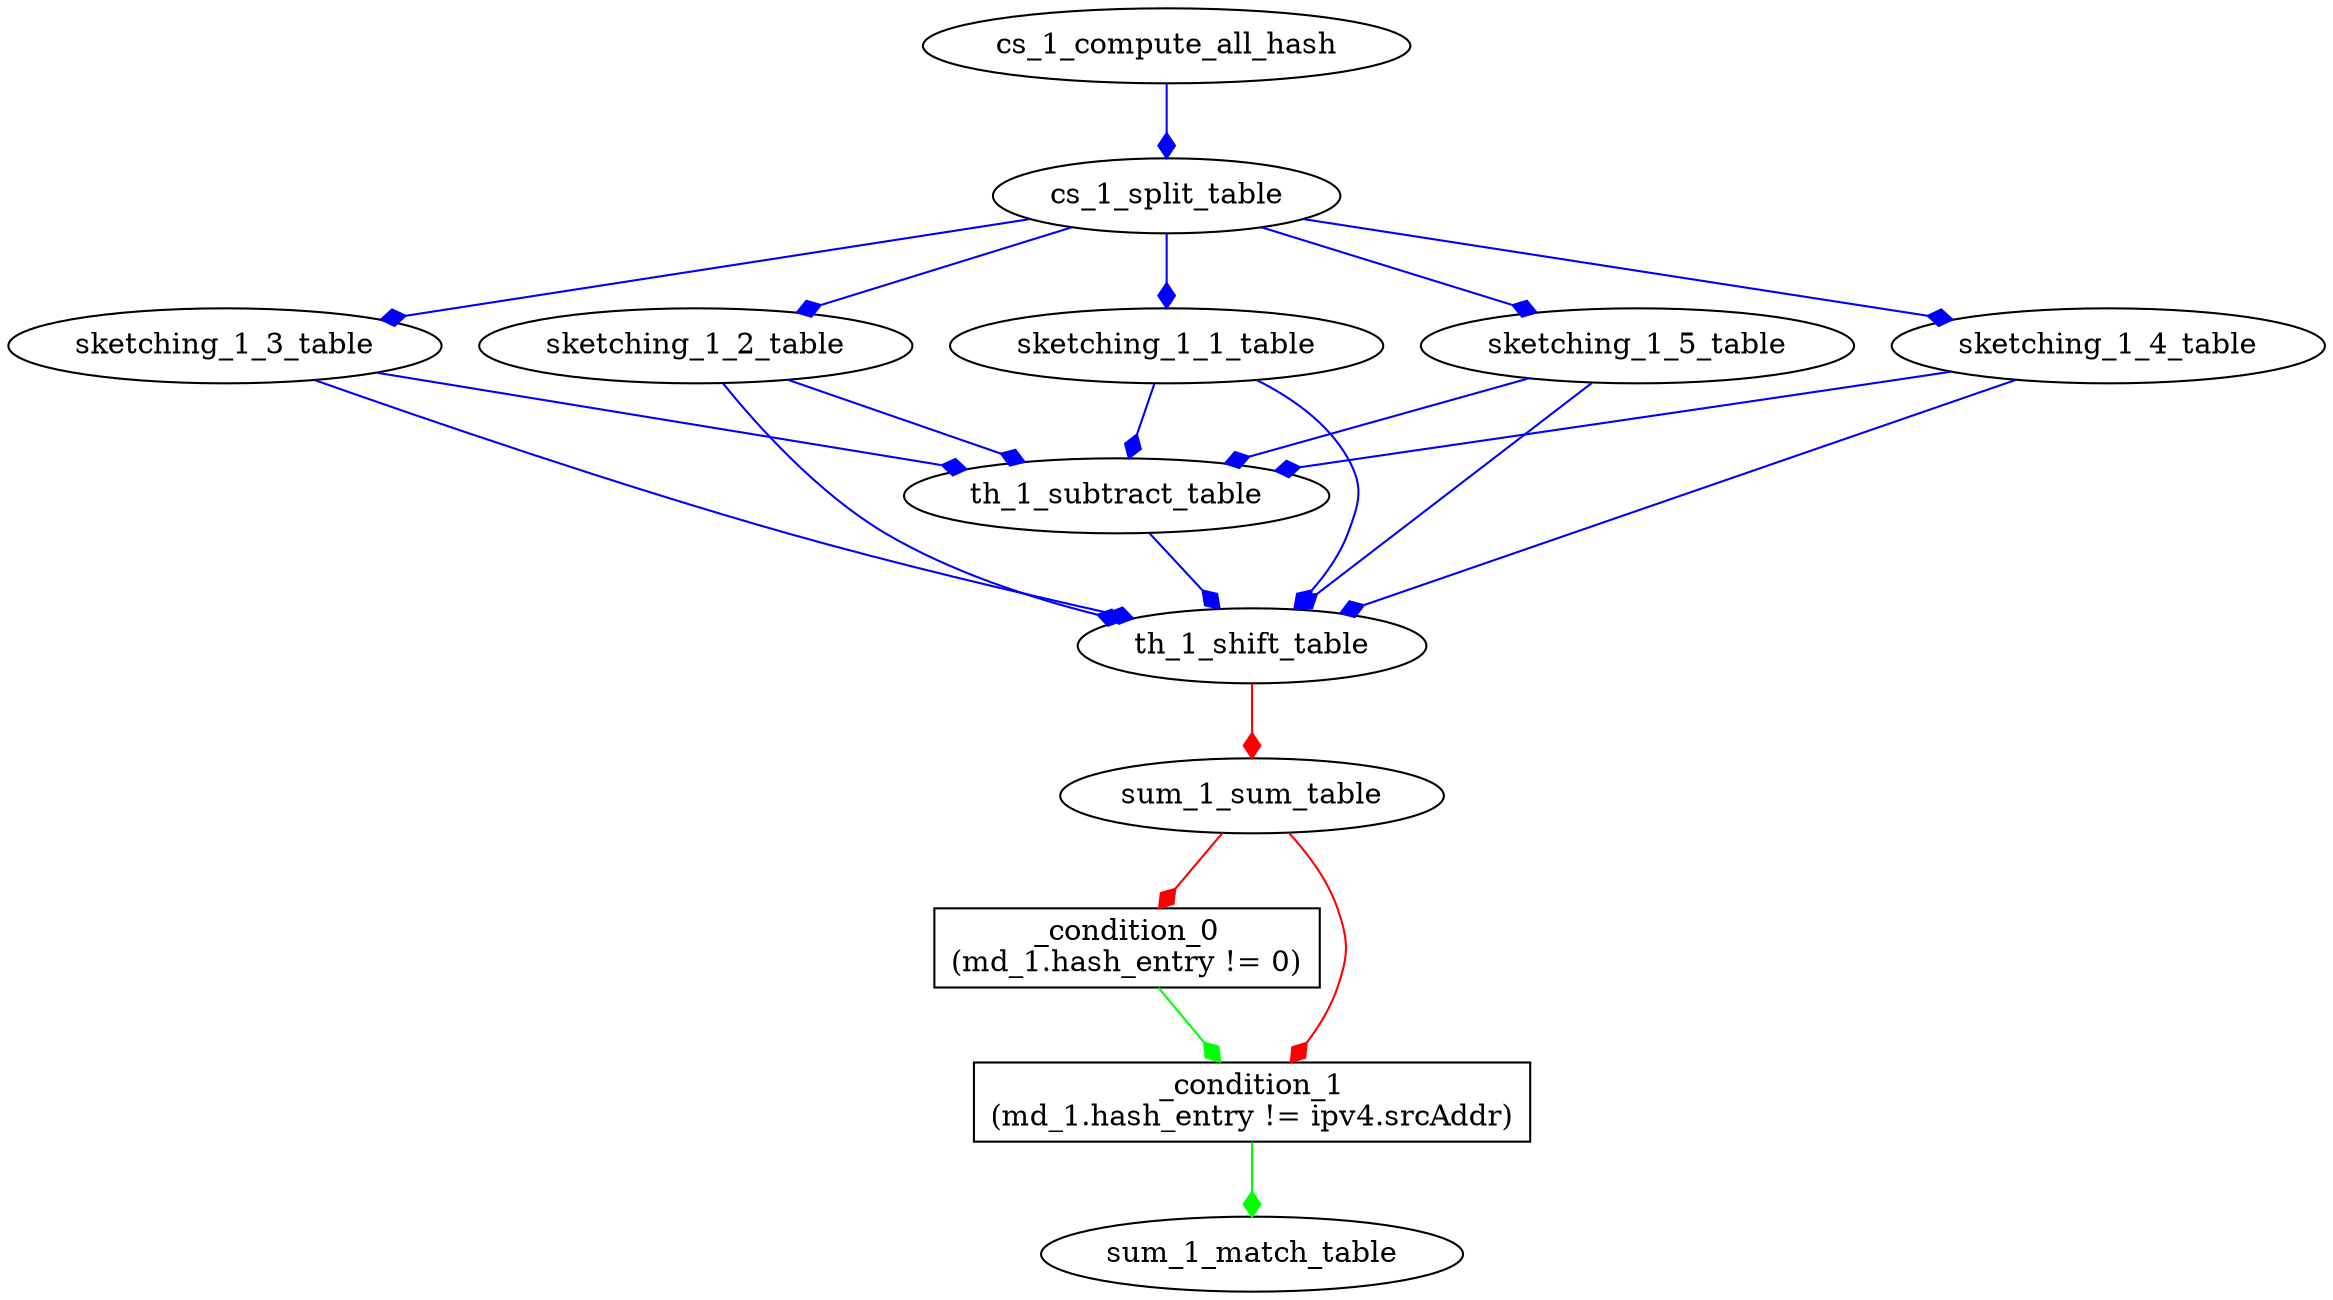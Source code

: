 digraph ingress {
_condition_0 [shape=box label="_condition_0\n(md_1.hash_entry != 0)"];
_condition_1 [shape=box label="_condition_1\n(md_1.hash_entry != ipv4.srcAddr)"];
sketching_1_3_table -> th_1_subtract_table [color=blue  arrowhead = diamond];
sketching_1_3_table -> th_1_shift_table [color=blue  arrowhead = diamond];
sketching_1_2_table -> th_1_subtract_table [color=blue  arrowhead = diamond];
sketching_1_2_table -> th_1_shift_table [color=blue  arrowhead = diamond];
cs_1_split_table -> sketching_1_1_table [color=blue  arrowhead = diamond];
cs_1_split_table -> sketching_1_5_table [color=blue  arrowhead = diamond];
cs_1_split_table -> sketching_1_3_table [color=blue  arrowhead = diamond];
cs_1_split_table -> sketching_1_4_table [color=blue  arrowhead = diamond];
cs_1_split_table -> sketching_1_2_table [color=blue  arrowhead = diamond];
_condition_0 -> _condition_1 [color=green  arrowhead = diamond];
sketching_1_1_table -> th_1_shift_table [color=blue  arrowhead = diamond];
sketching_1_1_table -> th_1_subtract_table [color=blue  arrowhead = diamond];
cs_1_compute_all_hash -> cs_1_split_table [color=blue  arrowhead = diamond];
th_1_shift_table -> sum_1_sum_table [color=red  arrowhead = diamond];
sketching_1_5_table -> th_1_subtract_table [color=blue  arrowhead = diamond];
sketching_1_5_table -> th_1_shift_table [color=blue  arrowhead = diamond];
_condition_1 -> sum_1_match_table [color=green  arrowhead = diamond];
sum_1_sum_table -> _condition_0 [color=red  arrowhead = diamond];
sum_1_sum_table -> _condition_1 [color=red  arrowhead = diamond];
th_1_subtract_table -> th_1_shift_table [color=blue  arrowhead = diamond];
sketching_1_4_table -> th_1_subtract_table [color=blue  arrowhead = diamond];
sketching_1_4_table -> th_1_shift_table [color=blue  arrowhead = diamond];
}
